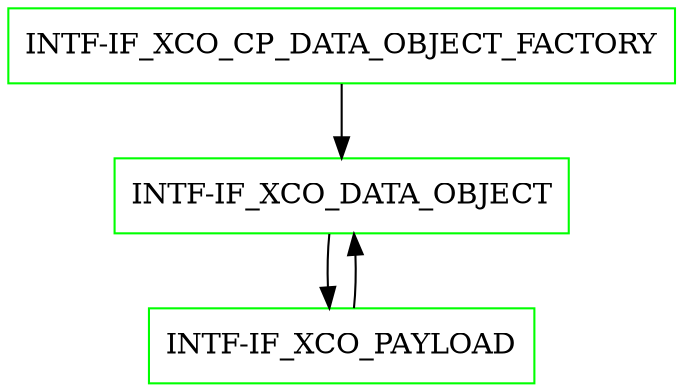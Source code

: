 digraph G {
  "INTF-IF_XCO_CP_DATA_OBJECT_FACTORY" [shape=box,color=green];
  "INTF-IF_XCO_DATA_OBJECT" [shape=box,color=green,URL="./INTF_IF_XCO_DATA_OBJECT.html"];
  "INTF-IF_XCO_PAYLOAD" [shape=box,color=green,URL="./INTF_IF_XCO_PAYLOAD.html"];
  "INTF-IF_XCO_CP_DATA_OBJECT_FACTORY" -> "INTF-IF_XCO_DATA_OBJECT";
  "INTF-IF_XCO_DATA_OBJECT" -> "INTF-IF_XCO_PAYLOAD";
  "INTF-IF_XCO_PAYLOAD" -> "INTF-IF_XCO_DATA_OBJECT";
}
